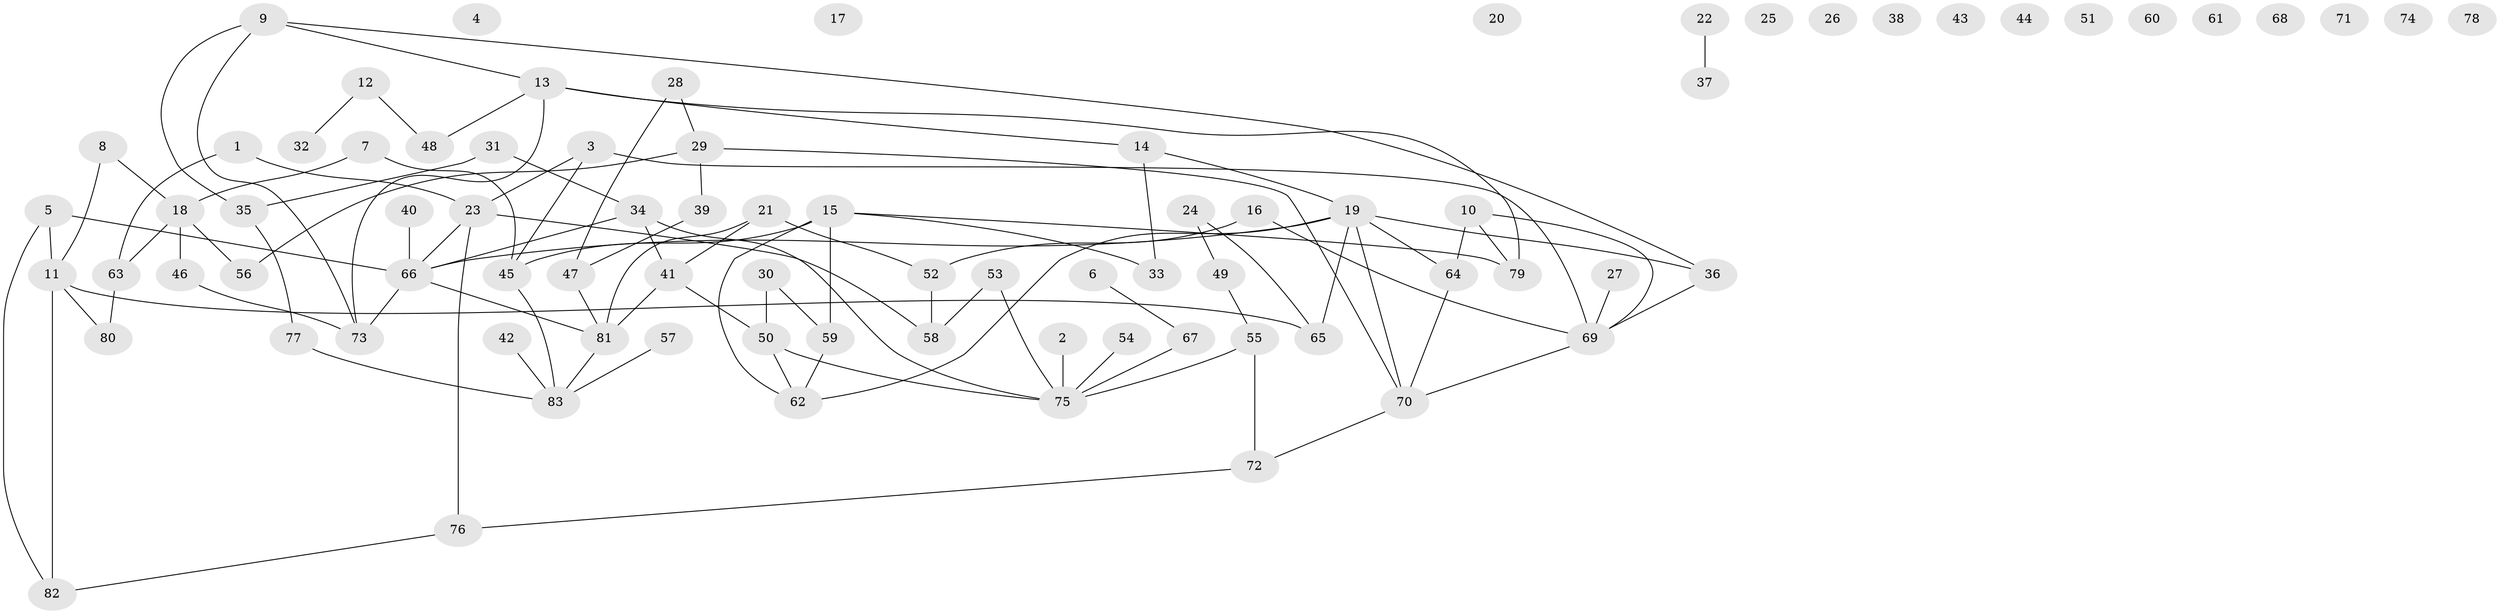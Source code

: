 // Generated by graph-tools (version 1.1) at 2025/39/03/09/25 04:39:42]
// undirected, 83 vertices, 102 edges
graph export_dot {
graph [start="1"]
  node [color=gray90,style=filled];
  1;
  2;
  3;
  4;
  5;
  6;
  7;
  8;
  9;
  10;
  11;
  12;
  13;
  14;
  15;
  16;
  17;
  18;
  19;
  20;
  21;
  22;
  23;
  24;
  25;
  26;
  27;
  28;
  29;
  30;
  31;
  32;
  33;
  34;
  35;
  36;
  37;
  38;
  39;
  40;
  41;
  42;
  43;
  44;
  45;
  46;
  47;
  48;
  49;
  50;
  51;
  52;
  53;
  54;
  55;
  56;
  57;
  58;
  59;
  60;
  61;
  62;
  63;
  64;
  65;
  66;
  67;
  68;
  69;
  70;
  71;
  72;
  73;
  74;
  75;
  76;
  77;
  78;
  79;
  80;
  81;
  82;
  83;
  1 -- 23;
  1 -- 63;
  2 -- 75;
  3 -- 23;
  3 -- 45;
  3 -- 69;
  5 -- 11;
  5 -- 66;
  5 -- 82;
  6 -- 67;
  7 -- 18;
  7 -- 45;
  8 -- 11;
  8 -- 18;
  9 -- 13;
  9 -- 35;
  9 -- 36;
  9 -- 73;
  10 -- 64;
  10 -- 69;
  10 -- 79;
  11 -- 65;
  11 -- 80;
  11 -- 82;
  12 -- 32;
  12 -- 48;
  13 -- 14;
  13 -- 48;
  13 -- 73;
  13 -- 79;
  14 -- 19;
  14 -- 33;
  15 -- 33;
  15 -- 45;
  15 -- 59;
  15 -- 62;
  15 -- 79;
  16 -- 52;
  16 -- 69;
  18 -- 46;
  18 -- 56;
  18 -- 63;
  19 -- 36;
  19 -- 62;
  19 -- 64;
  19 -- 65;
  19 -- 66;
  19 -- 70;
  21 -- 41;
  21 -- 52;
  21 -- 81;
  22 -- 37;
  23 -- 58;
  23 -- 66;
  23 -- 76;
  24 -- 49;
  24 -- 65;
  27 -- 69;
  28 -- 29;
  28 -- 47;
  29 -- 39;
  29 -- 56;
  29 -- 70;
  30 -- 50;
  30 -- 59;
  31 -- 34;
  31 -- 35;
  34 -- 41;
  34 -- 66;
  34 -- 75;
  35 -- 77;
  36 -- 69;
  39 -- 47;
  40 -- 66;
  41 -- 50;
  41 -- 81;
  42 -- 83;
  45 -- 83;
  46 -- 73;
  47 -- 81;
  49 -- 55;
  50 -- 62;
  50 -- 75;
  52 -- 58;
  53 -- 58;
  53 -- 75;
  54 -- 75;
  55 -- 72;
  55 -- 75;
  57 -- 83;
  59 -- 62;
  63 -- 80;
  64 -- 70;
  66 -- 73;
  66 -- 81;
  67 -- 75;
  69 -- 70;
  70 -- 72;
  72 -- 76;
  76 -- 82;
  77 -- 83;
  81 -- 83;
}
